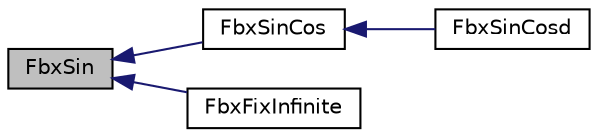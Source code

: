 digraph "FbxSin"
{
  edge [fontname="Helvetica",fontsize="10",labelfontname="Helvetica",labelfontsize="10"];
  node [fontname="Helvetica",fontsize="10",shape=record];
  rankdir="LR";
  Node195 [label="FbxSin",height=0.2,width=0.4,color="black", fillcolor="grey75", style="filled", fontcolor="black"];
  Node195 -> Node196 [dir="back",color="midnightblue",fontsize="10",style="solid",fontname="Helvetica"];
  Node196 [label="FbxSinCos",height=0.2,width=0.4,color="black", fillcolor="white", style="filled",URL="$fbxmath_8h.html#ae21aea8c85d44264e7e00af2831a755e"];
  Node196 -> Node197 [dir="back",color="midnightblue",fontsize="10",style="solid",fontname="Helvetica"];
  Node197 [label="FbxSinCosd",height=0.2,width=0.4,color="black", fillcolor="white", style="filled",URL="$fbxmath_8h.html#aa6cfde774514b0704ef9eaf73d52c777"];
  Node195 -> Node198 [dir="back",color="midnightblue",fontsize="10",style="solid",fontname="Helvetica"];
  Node198 [label="FbxFixInfinite",height=0.2,width=0.4,color="black", fillcolor="white", style="filled",URL="$fbxmath_8h.html#a056b2593fece9ef917af4495890eab75"];
}

